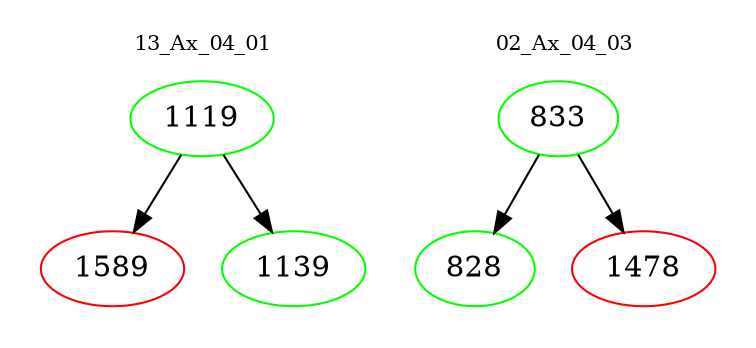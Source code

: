digraph{
subgraph cluster_0 {
color = white
label = "13_Ax_04_01";
fontsize=10;
T0_1119 [label="1119", color="green"]
T0_1119 -> T0_1589 [color="black"]
T0_1589 [label="1589", color="red"]
T0_1119 -> T0_1139 [color="black"]
T0_1139 [label="1139", color="green"]
}
subgraph cluster_1 {
color = white
label = "02_Ax_04_03";
fontsize=10;
T1_833 [label="833", color="green"]
T1_833 -> T1_828 [color="black"]
T1_828 [label="828", color="green"]
T1_833 -> T1_1478 [color="black"]
T1_1478 [label="1478", color="red"]
}
}
